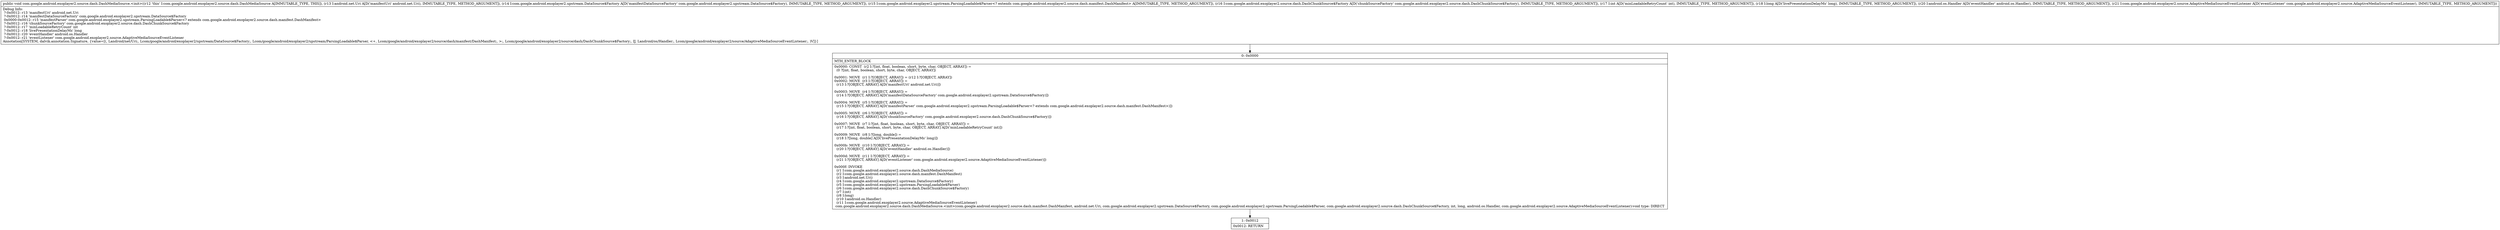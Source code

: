 digraph "CFG forcom.google.android.exoplayer2.source.dash.DashMediaSource.\<init\>(Landroid\/net\/Uri;Lcom\/google\/android\/exoplayer2\/upstream\/DataSource$Factory;Lcom\/google\/android\/exoplayer2\/upstream\/ParsingLoadable$Parser;Lcom\/google\/android\/exoplayer2\/source\/dash\/DashChunkSource$Factory;IJLandroid\/os\/Handler;Lcom\/google\/android\/exoplayer2\/source\/AdaptiveMediaSourceEventListener;)V" {
Node_0 [shape=record,label="{0\:\ 0x0000|MTH_ENTER_BLOCK\l|0x0000: CONST  (r2 I:?[int, float, boolean, short, byte, char, OBJECT, ARRAY]) = \l  (0 ?[int, float, boolean, short, byte, char, OBJECT, ARRAY])\l \l0x0001: MOVE  (r1 I:?[OBJECT, ARRAY]) = (r12 I:?[OBJECT, ARRAY]) \l0x0002: MOVE  (r3 I:?[OBJECT, ARRAY]) = \l  (r13 I:?[OBJECT, ARRAY] A[D('manifestUri' android.net.Uri)])\l \l0x0003: MOVE  (r4 I:?[OBJECT, ARRAY]) = \l  (r14 I:?[OBJECT, ARRAY] A[D('manifestDataSourceFactory' com.google.android.exoplayer2.upstream.DataSource$Factory)])\l \l0x0004: MOVE  (r5 I:?[OBJECT, ARRAY]) = \l  (r15 I:?[OBJECT, ARRAY] A[D('manifestParser' com.google.android.exoplayer2.upstream.ParsingLoadable$Parser\<? extends com.google.android.exoplayer2.source.dash.manifest.DashManifest\>)])\l \l0x0005: MOVE  (r6 I:?[OBJECT, ARRAY]) = \l  (r16 I:?[OBJECT, ARRAY] A[D('chunkSourceFactory' com.google.android.exoplayer2.source.dash.DashChunkSource$Factory)])\l \l0x0007: MOVE  (r7 I:?[int, float, boolean, short, byte, char, OBJECT, ARRAY]) = \l  (r17 I:?[int, float, boolean, short, byte, char, OBJECT, ARRAY] A[D('minLoadableRetryCount' int)])\l \l0x0009: MOVE  (r8 I:?[long, double]) = \l  (r18 I:?[long, double] A[D('livePresentationDelayMs' long)])\l \l0x000b: MOVE  (r10 I:?[OBJECT, ARRAY]) = \l  (r20 I:?[OBJECT, ARRAY] A[D('eventHandler' android.os.Handler)])\l \l0x000d: MOVE  (r11 I:?[OBJECT, ARRAY]) = \l  (r21 I:?[OBJECT, ARRAY] A[D('eventListener' com.google.android.exoplayer2.source.AdaptiveMediaSourceEventListener)])\l \l0x000f: INVOKE  \l  (r1 I:com.google.android.exoplayer2.source.dash.DashMediaSource)\l  (r2 I:com.google.android.exoplayer2.source.dash.manifest.DashManifest)\l  (r3 I:android.net.Uri)\l  (r4 I:com.google.android.exoplayer2.upstream.DataSource$Factory)\l  (r5 I:com.google.android.exoplayer2.upstream.ParsingLoadable$Parser)\l  (r6 I:com.google.android.exoplayer2.source.dash.DashChunkSource$Factory)\l  (r7 I:int)\l  (r8 I:long)\l  (r10 I:android.os.Handler)\l  (r11 I:com.google.android.exoplayer2.source.AdaptiveMediaSourceEventListener)\l com.google.android.exoplayer2.source.dash.DashMediaSource.\<init\>(com.google.android.exoplayer2.source.dash.manifest.DashManifest, android.net.Uri, com.google.android.exoplayer2.upstream.DataSource$Factory, com.google.android.exoplayer2.upstream.ParsingLoadable$Parser, com.google.android.exoplayer2.source.dash.DashChunkSource$Factory, int, long, android.os.Handler, com.google.android.exoplayer2.source.AdaptiveMediaSourceEventListener):void type: DIRECT \l}"];
Node_1 [shape=record,label="{1\:\ 0x0012|0x0012: RETURN   \l}"];
MethodNode[shape=record,label="{public void com.google.android.exoplayer2.source.dash.DashMediaSource.\<init\>((r12 'this' I:com.google.android.exoplayer2.source.dash.DashMediaSource A[IMMUTABLE_TYPE, THIS]), (r13 I:android.net.Uri A[D('manifestUri' android.net.Uri), IMMUTABLE_TYPE, METHOD_ARGUMENT]), (r14 I:com.google.android.exoplayer2.upstream.DataSource$Factory A[D('manifestDataSourceFactory' com.google.android.exoplayer2.upstream.DataSource$Factory), IMMUTABLE_TYPE, METHOD_ARGUMENT]), (r15 I:com.google.android.exoplayer2.upstream.ParsingLoadable$Parser\<? extends com.google.android.exoplayer2.source.dash.manifest.DashManifest\> A[IMMUTABLE_TYPE, METHOD_ARGUMENT]), (r16 I:com.google.android.exoplayer2.source.dash.DashChunkSource$Factory A[D('chunkSourceFactory' com.google.android.exoplayer2.source.dash.DashChunkSource$Factory), IMMUTABLE_TYPE, METHOD_ARGUMENT]), (r17 I:int A[D('minLoadableRetryCount' int), IMMUTABLE_TYPE, METHOD_ARGUMENT]), (r18 I:long A[D('livePresentationDelayMs' long), IMMUTABLE_TYPE, METHOD_ARGUMENT]), (r20 I:android.os.Handler A[D('eventHandler' android.os.Handler), IMMUTABLE_TYPE, METHOD_ARGUMENT]), (r21 I:com.google.android.exoplayer2.source.AdaptiveMediaSourceEventListener A[D('eventListener' com.google.android.exoplayer2.source.AdaptiveMediaSourceEventListener), IMMUTABLE_TYPE, METHOD_ARGUMENT]))  | Debug Info:\l  ?\-0x0012: r13 'manifestUri' android.net.Uri\l  ?\-0x0012: r14 'manifestDataSourceFactory' com.google.android.exoplayer2.upstream.DataSource$Factory\l  0x0000\-0x0012: r15 'manifestParser' com.google.android.exoplayer2.upstream.ParsingLoadable$Parser\<? extends com.google.android.exoplayer2.source.dash.manifest.DashManifest\>\l  ?\-0x0012: r16 'chunkSourceFactory' com.google.android.exoplayer2.source.dash.DashChunkSource$Factory\l  ?\-0x0012: r17 'minLoadableRetryCount' int\l  ?\-0x0012: r18 'livePresentationDelayMs' long\l  ?\-0x0012: r20 'eventHandler' android.os.Handler\l  ?\-0x0012: r21 'eventListener' com.google.android.exoplayer2.source.AdaptiveMediaSourceEventListener\lAnnotation[SYSTEM, dalvik.annotation.Signature, \{value=[(, Landroid\/net\/Uri;, Lcom\/google\/android\/exoplayer2\/upstream\/DataSource$Factory;, Lcom\/google\/android\/exoplayer2\/upstream\/ParsingLoadable$Parser, \<+, Lcom\/google\/android\/exoplayer2\/source\/dash\/manifest\/DashManifest;, \>;, Lcom\/google\/android\/exoplayer2\/source\/dash\/DashChunkSource$Factory;, IJ, Landroid\/os\/Handler;, Lcom\/google\/android\/exoplayer2\/source\/AdaptiveMediaSourceEventListener;, )V]\}]\l}"];
MethodNode -> Node_0;
Node_0 -> Node_1;
}


